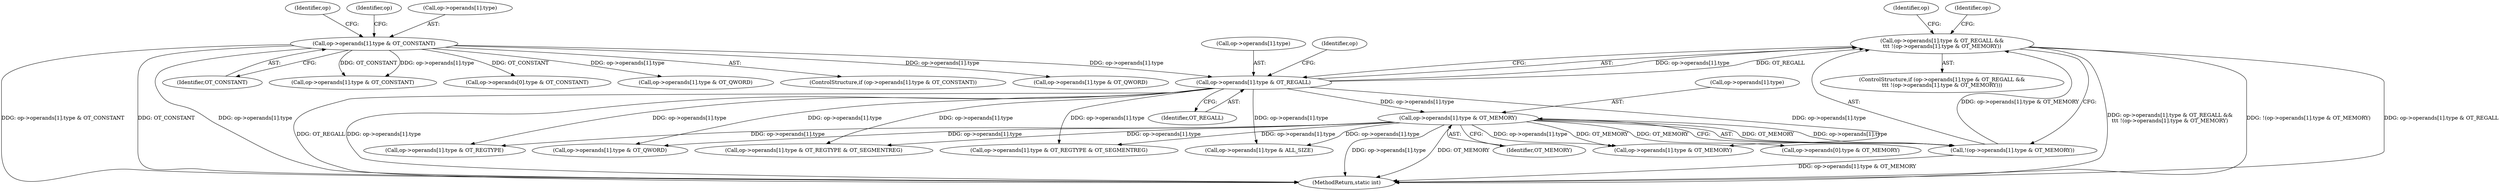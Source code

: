 digraph "0_radare2_f17bfd9f1da05f30f23a4dd05e9d2363e1406948@API" {
"1001253" [label="(Call,op->operands[1].type & OT_REGALL &&\n\t\t\t !(op->operands[1].type & OT_MEMORY))"];
"1001254" [label="(Call,op->operands[1].type & OT_REGALL)"];
"1000132" [label="(Call,op->operands[1].type & OT_CONSTANT)"];
"1001263" [label="(Call,!(op->operands[1].type & OT_MEMORY))"];
"1001264" [label="(Call,op->operands[1].type & OT_MEMORY)"];
"1000131" [label="(ControlStructure,if (op->operands[1].type & OT_CONSTANT))"];
"1000226" [label="(Call,op->operands[1].type & OT_QWORD)"];
"1001301" [label="(Call,op->operands[1].type & OT_REGTYPE & OT_SEGMENTREG)"];
"1001528" [label="(Call,op->operands[1].type & OT_REGTYPE & OT_SEGMENTREG)"];
"1001255" [label="(Call,op->operands[1].type)"];
"1001254" [label="(Call,op->operands[1].type & OT_REGALL)"];
"1001265" [label="(Call,op->operands[1].type)"];
"1001258" [label="(Identifier,op)"];
"1001992" [label="(Identifier,op)"];
"1000140" [label="(Identifier,OT_CONSTANT)"];
"1001263" [label="(Call,!(op->operands[1].type & OT_MEMORY))"];
"1001252" [label="(ControlStructure,if (op->operands[1].type & OT_REGALL &&\n\t\t\t !(op->operands[1].type & OT_MEMORY)))"];
"1000132" [label="(Call,op->operands[1].type & OT_CONSTANT)"];
"1001268" [label="(Identifier,op)"];
"1000239" [label="(Call,op->operands[1].type & OT_CONSTANT)"];
"1001279" [label="(Identifier,op)"];
"1001349" [label="(Call,op->operands[1].type & ALL_SIZE)"];
"1003220" [label="(MethodReturn,static int)"];
"1001272" [label="(Identifier,OT_MEMORY)"];
"1001394" [label="(Call,op->operands[1].type & OT_QWORD)"];
"1000133" [label="(Call,op->operands[1].type)"];
"1000147" [label="(Identifier,op)"];
"1001275" [label="(Call,op->operands[0].type & OT_CONSTANT)"];
"1001988" [label="(Call,op->operands[1].type & OT_MEMORY)"];
"1001262" [label="(Identifier,OT_REGALL)"];
"1001676" [label="(Call,op->operands[0].type & OT_MEMORY)"];
"1000361" [label="(Call,op->operands[1].type & OT_QWORD)"];
"1001264" [label="(Call,op->operands[1].type & OT_MEMORY)"];
"1001327" [label="(Call,op->operands[1].type & OT_REGTYPE)"];
"1001253" [label="(Call,op->operands[1].type & OT_REGALL &&\n\t\t\t !(op->operands[1].type & OT_MEMORY))"];
"1001253" -> "1001252"  [label="AST: "];
"1001253" -> "1001254"  [label="CFG: "];
"1001253" -> "1001263"  [label="CFG: "];
"1001254" -> "1001253"  [label="AST: "];
"1001263" -> "1001253"  [label="AST: "];
"1001279" -> "1001253"  [label="CFG: "];
"1001992" -> "1001253"  [label="CFG: "];
"1001253" -> "1003220"  [label="DDG: op->operands[1].type & OT_REGALL &&\n\t\t\t !(op->operands[1].type & OT_MEMORY)"];
"1001253" -> "1003220"  [label="DDG: !(op->operands[1].type & OT_MEMORY)"];
"1001253" -> "1003220"  [label="DDG: op->operands[1].type & OT_REGALL"];
"1001254" -> "1001253"  [label="DDG: op->operands[1].type"];
"1001254" -> "1001253"  [label="DDG: OT_REGALL"];
"1001263" -> "1001253"  [label="DDG: op->operands[1].type & OT_MEMORY"];
"1001254" -> "1001262"  [label="CFG: "];
"1001255" -> "1001254"  [label="AST: "];
"1001262" -> "1001254"  [label="AST: "];
"1001268" -> "1001254"  [label="CFG: "];
"1001254" -> "1003220"  [label="DDG: OT_REGALL"];
"1001254" -> "1003220"  [label="DDG: op->operands[1].type"];
"1000132" -> "1001254"  [label="DDG: op->operands[1].type"];
"1001254" -> "1001264"  [label="DDG: op->operands[1].type"];
"1001254" -> "1001301"  [label="DDG: op->operands[1].type"];
"1001254" -> "1001327"  [label="DDG: op->operands[1].type"];
"1001254" -> "1001349"  [label="DDG: op->operands[1].type"];
"1001254" -> "1001394"  [label="DDG: op->operands[1].type"];
"1001254" -> "1001528"  [label="DDG: op->operands[1].type"];
"1001254" -> "1001988"  [label="DDG: op->operands[1].type"];
"1000132" -> "1000131"  [label="AST: "];
"1000132" -> "1000140"  [label="CFG: "];
"1000133" -> "1000132"  [label="AST: "];
"1000140" -> "1000132"  [label="AST: "];
"1000147" -> "1000132"  [label="CFG: "];
"1001258" -> "1000132"  [label="CFG: "];
"1000132" -> "1003220"  [label="DDG: op->operands[1].type & OT_CONSTANT"];
"1000132" -> "1003220"  [label="DDG: OT_CONSTANT"];
"1000132" -> "1003220"  [label="DDG: op->operands[1].type"];
"1000132" -> "1000226"  [label="DDG: op->operands[1].type"];
"1000132" -> "1000239"  [label="DDG: op->operands[1].type"];
"1000132" -> "1000239"  [label="DDG: OT_CONSTANT"];
"1000132" -> "1000361"  [label="DDG: op->operands[1].type"];
"1000132" -> "1001275"  [label="DDG: OT_CONSTANT"];
"1001263" -> "1001264"  [label="CFG: "];
"1001264" -> "1001263"  [label="AST: "];
"1001263" -> "1003220"  [label="DDG: op->operands[1].type & OT_MEMORY"];
"1001264" -> "1001263"  [label="DDG: op->operands[1].type"];
"1001264" -> "1001263"  [label="DDG: OT_MEMORY"];
"1001264" -> "1001272"  [label="CFG: "];
"1001265" -> "1001264"  [label="AST: "];
"1001272" -> "1001264"  [label="AST: "];
"1001264" -> "1003220"  [label="DDG: op->operands[1].type"];
"1001264" -> "1003220"  [label="DDG: OT_MEMORY"];
"1001264" -> "1001301"  [label="DDG: op->operands[1].type"];
"1001264" -> "1001327"  [label="DDG: op->operands[1].type"];
"1001264" -> "1001349"  [label="DDG: op->operands[1].type"];
"1001264" -> "1001394"  [label="DDG: op->operands[1].type"];
"1001264" -> "1001528"  [label="DDG: op->operands[1].type"];
"1001264" -> "1001676"  [label="DDG: OT_MEMORY"];
"1001264" -> "1001988"  [label="DDG: op->operands[1].type"];
"1001264" -> "1001988"  [label="DDG: OT_MEMORY"];
}
